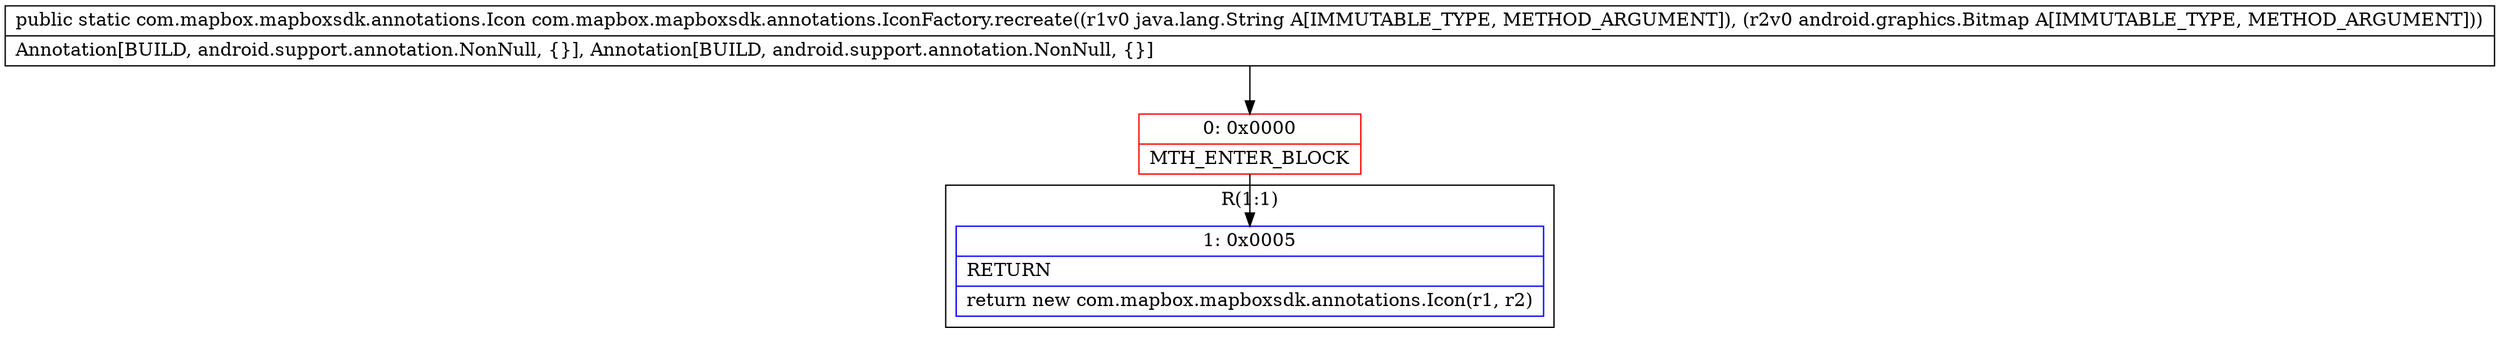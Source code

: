 digraph "CFG forcom.mapbox.mapboxsdk.annotations.IconFactory.recreate(Ljava\/lang\/String;Landroid\/graphics\/Bitmap;)Lcom\/mapbox\/mapboxsdk\/annotations\/Icon;" {
subgraph cluster_Region_576038305 {
label = "R(1:1)";
node [shape=record,color=blue];
Node_1 [shape=record,label="{1\:\ 0x0005|RETURN\l|return new com.mapbox.mapboxsdk.annotations.Icon(r1, r2)\l}"];
}
Node_0 [shape=record,color=red,label="{0\:\ 0x0000|MTH_ENTER_BLOCK\l}"];
MethodNode[shape=record,label="{public static com.mapbox.mapboxsdk.annotations.Icon com.mapbox.mapboxsdk.annotations.IconFactory.recreate((r1v0 java.lang.String A[IMMUTABLE_TYPE, METHOD_ARGUMENT]), (r2v0 android.graphics.Bitmap A[IMMUTABLE_TYPE, METHOD_ARGUMENT]))  | Annotation[BUILD, android.support.annotation.NonNull, \{\}], Annotation[BUILD, android.support.annotation.NonNull, \{\}]\l}"];
MethodNode -> Node_0;
Node_0 -> Node_1;
}


